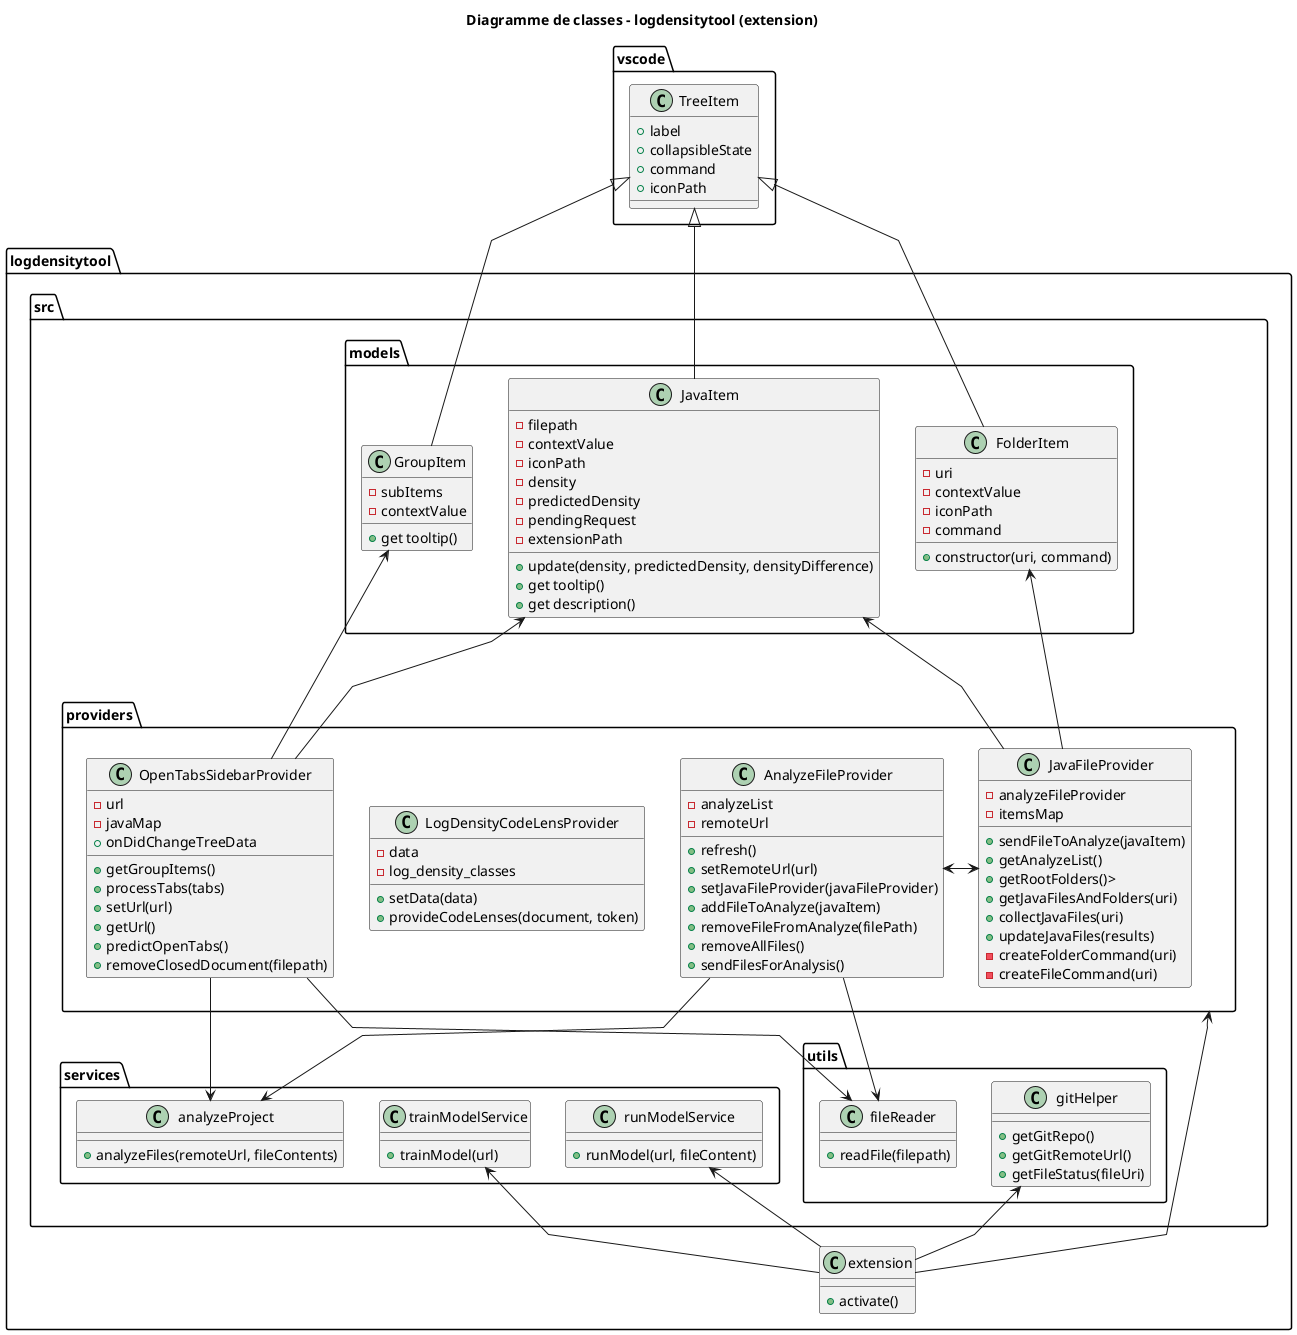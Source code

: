 @startuml
skinparam linetype polyline

title Diagramme de classes - logdensitytool (extension)

class vscode.TreeItem {
  +label
  +collapsibleState
  +command
  +iconPath
}

package logdensitytool {
    package src {
        package models {
            class FolderItem {
                -uri
                -contextValue
                -iconPath
                -command
                +constructor(uri, command)
            }

            class GroupItem {
                -subItems
                -contextValue
                +get tooltip()
            }

            class JavaItem {
                -filepath
                -contextValue
                -iconPath
                -density
                -predictedDensity
                -pendingRequest
                -extensionPath
                +update(density, predictedDensity, densityDifference)
                +get tooltip()
                +get description()
            }

            vscode.TreeItem <|-- FolderItem
            vscode.TreeItem <|-- GroupItem
            vscode.TreeItem <|-- JavaItem
        }

        package services {
            class analyzeProject {
                +analyzeFiles(remoteUrl, fileContents)
            }

            class runModelService {
                +runModel(url, fileContent)
            }

            class trainModelService {
                +trainModel(url)
            }
        }

        package utils {
            class fileReader {
                +readFile(filepath)
            }

            class gitHelper {
                +getGitRepo()
                +getGitRemoteUrl()
                +getFileStatus(fileUri)
            }
        }

        package providers {
            class AnalyzeFileProvider {
                -analyzeList
                -remoteUrl
                +refresh()
                +setRemoteUrl(url)
                +setJavaFileProvider(javaFileProvider)
                +addFileToAnalyze(javaItem)
                +removeFileFromAnalyze(filePath)
                +removeAllFiles()
                +sendFilesForAnalysis()
            }
            AnalyzeFileProvider <-> JavaFileProvider

            class JavaFileProvider {
                -analyzeFileProvider
                -itemsMap
                +sendFileToAnalyze(javaItem)
                +getAnalyzeList()
                +getRootFolders()>
                +getJavaFilesAndFolders(uri)
                +collectJavaFiles(uri)
                +updateJavaFiles(results)
                -createFolderCommand(uri)
                -createFileCommand(uri)
            }

            class LogDensityCodeLensProvider {
                -data
                -log_density_classes
                +setData(data)
                +provideCodeLenses(document, token)
            }

            class OpenTabsSidebarProvider {
                -url
                -javaMap
                +onDidChangeTreeData
                +getGroupItems()
                +processTabs(tabs)
                +setUrl(url)
                +getUrl()
                +predictOpenTabs()
                +removeClosedDocument(filepath)
            }
        }
    }

    class extension {
        +activate()
    }

    extension -u-> trainModelService
    extension -u-> runModelService
    extension -u-> gitHelper
    extension -u-> providers

    AnalyzeFileProvider --> analyzeProject
    AnalyzeFileProvider --> fileReader

    JavaFileProvider -u--> FolderItem
    JavaFileProvider -u--> JavaItem

    OpenTabsSidebarProvider -u--> GroupItem
    OpenTabsSidebarProvider -u--> JavaItem
    OpenTabsSidebarProvider --> analyzeProject
    OpenTabsSidebarProvider --> fileReader
}

@enduml